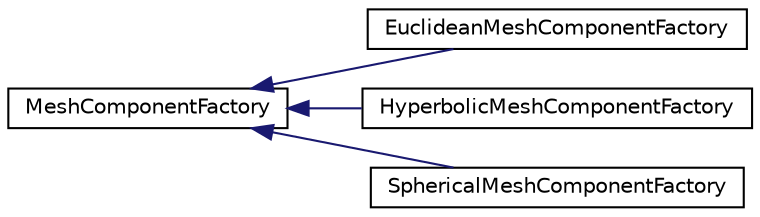 digraph "Graphical Class Hierarchy"
{
 // LATEX_PDF_SIZE
  edge [fontname="Helvetica",fontsize="10",labelfontname="Helvetica",labelfontsize="10"];
  node [fontname="Helvetica",fontsize="10",shape=record];
  rankdir="LR";
  Node0 [label="MeshComponentFactory",height=0.2,width=0.4,color="black", fillcolor="white", style="filled",URL="$class_mesh_component_factory.html",tooltip=" "];
  Node0 -> Node1 [dir="back",color="midnightblue",fontsize="10",style="solid",fontname="Helvetica"];
  Node1 [label="EuclideanMeshComponentFactory",height=0.2,width=0.4,color="black", fillcolor="white", style="filled",URL="$class_euclidean_mesh_component_factory.html",tooltip=" "];
  Node0 -> Node2 [dir="back",color="midnightblue",fontsize="10",style="solid",fontname="Helvetica"];
  Node2 [label="HyperbolicMeshComponentFactory",height=0.2,width=0.4,color="black", fillcolor="white", style="filled",URL="$class_hyperbolic_mesh_component_factory.html",tooltip=" "];
  Node0 -> Node3 [dir="back",color="midnightblue",fontsize="10",style="solid",fontname="Helvetica"];
  Node3 [label="SphericalMeshComponentFactory",height=0.2,width=0.4,color="black", fillcolor="white", style="filled",URL="$class_spherical_mesh_component_factory.html",tooltip=" "];
}
